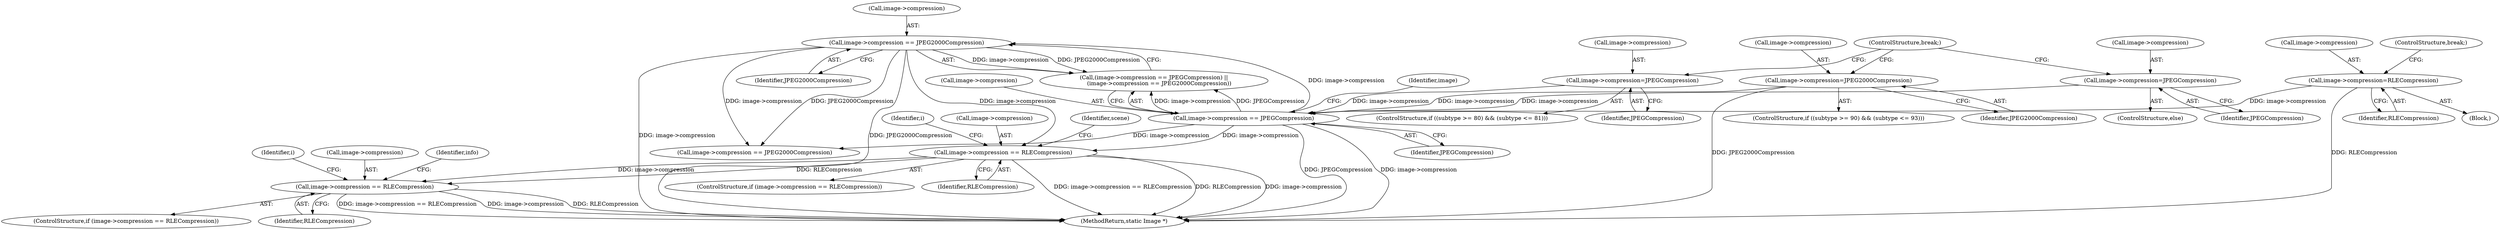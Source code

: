 digraph "0_ImageMagick_9f375e7080a2c1044cd546854d0548b4bfb429d0@pointer" {
"1002874" [label="(Call,image->compression == RLECompression)"];
"1002456" [label="(Call,image->compression == JPEG2000Compression)"];
"1002451" [label="(Call,image->compression == JPEGCompression)"];
"1001370" [label="(Call,image->compression=JPEGCompression)"];
"1001384" [label="(Call,image->compression=JPEG2000Compression)"];
"1001390" [label="(Call,image->compression=JPEGCompression)"];
"1001398" [label="(Call,image->compression=RLECompression)"];
"1003373" [label="(Call,image->compression == RLECompression)"];
"1002455" [label="(Identifier,JPEGCompression)"];
"1001395" [label="(ControlStructure,break;)"];
"1002458" [label="(Identifier,image)"];
"1001402" [label="(Identifier,RLECompression)"];
"1003374" [label="(Call,image->compression)"];
"1001371" [label="(Call,image->compression)"];
"1003373" [label="(Call,image->compression == RLECompression)"];
"1002727" [label="(Call,image->compression == JPEG2000Compression)"];
"1002884" [label="(Identifier,i)"];
"1003377" [label="(Identifier,RLECompression)"];
"1002451" [label="(Call,image->compression == JPEGCompression)"];
"1001394" [label="(Identifier,JPEGCompression)"];
"1001399" [label="(Call,image->compression)"];
"1001391" [label="(Call,image->compression)"];
"1001403" [label="(ControlStructure,break;)"];
"1002875" [label="(Call,image->compression)"];
"1001384" [label="(Call,image->compression=JPEG2000Compression)"];
"1003009" [label="(Identifier,scene)"];
"1002457" [label="(Call,image->compression)"];
"1002450" [label="(Call,(image->compression == JPEGCompression) ||\n      (image->compression == JPEG2000Compression))"];
"1001376" [label="(ControlStructure,if ((subtype >= 90) && (subtype <= 93)))"];
"1001374" [label="(Identifier,JPEGCompression)"];
"1004016" [label="(MethodReturn,static Image *)"];
"1001362" [label="(ControlStructure,if ((subtype >= 80) && (subtype <= 81)))"];
"1003510" [label="(Identifier,info)"];
"1001398" [label="(Call,image->compression=RLECompression)"];
"1002460" [label="(Identifier,JPEG2000Compression)"];
"1001385" [label="(Call,image->compression)"];
"1001389" [label="(ControlStructure,else)"];
"1003372" [label="(ControlStructure,if (image->compression == RLECompression))"];
"1002878" [label="(Identifier,RLECompression)"];
"1001370" [label="(Call,image->compression=JPEGCompression)"];
"1001388" [label="(Identifier,JPEG2000Compression)"];
"1002452" [label="(Call,image->compression)"];
"1001397" [label="(Block,)"];
"1002873" [label="(ControlStructure,if (image->compression == RLECompression))"];
"1002874" [label="(Call,image->compression == RLECompression)"];
"1002456" [label="(Call,image->compression == JPEG2000Compression)"];
"1001390" [label="(Call,image->compression=JPEGCompression)"];
"1003382" [label="(Identifier,i)"];
"1002874" -> "1002873"  [label="AST: "];
"1002874" -> "1002878"  [label="CFG: "];
"1002875" -> "1002874"  [label="AST: "];
"1002878" -> "1002874"  [label="AST: "];
"1002884" -> "1002874"  [label="CFG: "];
"1003009" -> "1002874"  [label="CFG: "];
"1002874" -> "1004016"  [label="DDG: image->compression == RLECompression"];
"1002874" -> "1004016"  [label="DDG: RLECompression"];
"1002874" -> "1004016"  [label="DDG: image->compression"];
"1002456" -> "1002874"  [label="DDG: image->compression"];
"1002451" -> "1002874"  [label="DDG: image->compression"];
"1002874" -> "1003373"  [label="DDG: image->compression"];
"1002874" -> "1003373"  [label="DDG: RLECompression"];
"1002456" -> "1002450"  [label="AST: "];
"1002456" -> "1002460"  [label="CFG: "];
"1002457" -> "1002456"  [label="AST: "];
"1002460" -> "1002456"  [label="AST: "];
"1002450" -> "1002456"  [label="CFG: "];
"1002456" -> "1004016"  [label="DDG: image->compression"];
"1002456" -> "1004016"  [label="DDG: JPEG2000Compression"];
"1002456" -> "1002450"  [label="DDG: image->compression"];
"1002456" -> "1002450"  [label="DDG: JPEG2000Compression"];
"1002451" -> "1002456"  [label="DDG: image->compression"];
"1002456" -> "1002727"  [label="DDG: image->compression"];
"1002456" -> "1002727"  [label="DDG: JPEG2000Compression"];
"1002451" -> "1002450"  [label="AST: "];
"1002451" -> "1002455"  [label="CFG: "];
"1002452" -> "1002451"  [label="AST: "];
"1002455" -> "1002451"  [label="AST: "];
"1002458" -> "1002451"  [label="CFG: "];
"1002450" -> "1002451"  [label="CFG: "];
"1002451" -> "1004016"  [label="DDG: image->compression"];
"1002451" -> "1004016"  [label="DDG: JPEGCompression"];
"1002451" -> "1002450"  [label="DDG: image->compression"];
"1002451" -> "1002450"  [label="DDG: JPEGCompression"];
"1001370" -> "1002451"  [label="DDG: image->compression"];
"1001384" -> "1002451"  [label="DDG: image->compression"];
"1001390" -> "1002451"  [label="DDG: image->compression"];
"1001398" -> "1002451"  [label="DDG: image->compression"];
"1002451" -> "1002727"  [label="DDG: image->compression"];
"1001370" -> "1001362"  [label="AST: "];
"1001370" -> "1001374"  [label="CFG: "];
"1001371" -> "1001370"  [label="AST: "];
"1001374" -> "1001370"  [label="AST: "];
"1001395" -> "1001370"  [label="CFG: "];
"1001384" -> "1001376"  [label="AST: "];
"1001384" -> "1001388"  [label="CFG: "];
"1001385" -> "1001384"  [label="AST: "];
"1001388" -> "1001384"  [label="AST: "];
"1001395" -> "1001384"  [label="CFG: "];
"1001384" -> "1004016"  [label="DDG: JPEG2000Compression"];
"1001390" -> "1001389"  [label="AST: "];
"1001390" -> "1001394"  [label="CFG: "];
"1001391" -> "1001390"  [label="AST: "];
"1001394" -> "1001390"  [label="AST: "];
"1001395" -> "1001390"  [label="CFG: "];
"1001398" -> "1001397"  [label="AST: "];
"1001398" -> "1001402"  [label="CFG: "];
"1001399" -> "1001398"  [label="AST: "];
"1001402" -> "1001398"  [label="AST: "];
"1001403" -> "1001398"  [label="CFG: "];
"1001398" -> "1004016"  [label="DDG: RLECompression"];
"1003373" -> "1003372"  [label="AST: "];
"1003373" -> "1003377"  [label="CFG: "];
"1003374" -> "1003373"  [label="AST: "];
"1003377" -> "1003373"  [label="AST: "];
"1003382" -> "1003373"  [label="CFG: "];
"1003510" -> "1003373"  [label="CFG: "];
"1003373" -> "1004016"  [label="DDG: image->compression"];
"1003373" -> "1004016"  [label="DDG: RLECompression"];
"1003373" -> "1004016"  [label="DDG: image->compression == RLECompression"];
}
